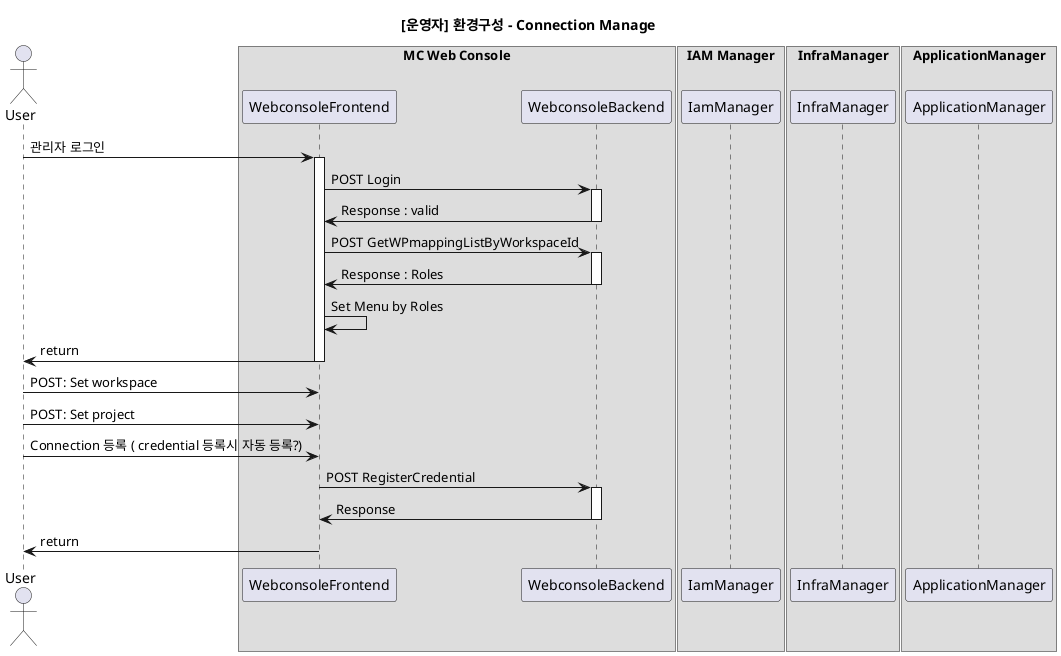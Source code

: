 @startuml

title "[운영자] 환경구성 - Connection Manage"

actor User as EndUser

box "MC Web Console"
participant WebconsoleFrontend
participant WebconsoleBackend
end box

box "IAM Manager"
participant IamManager
end box

box "InfraManager"
participant InfraManager
end box

box "ApplicationManager"
participant ApplicationManager
end box

EndUser     -> WebconsoleFrontend ++: 관리자 로그인
    WebconsoleFrontend -> WebconsoleBackend ++: POST Login
    WebconsoleFrontend  <- WebconsoleBackend --: Response : valid
    WebconsoleFrontend -> WebconsoleBackend ++: POST GetWPmappingListByWorkspaceId
    WebconsoleFrontend  <- WebconsoleBackend --: Response : Roles
    WebconsoleFrontend -> WebconsoleFrontend : Set Menu by Roles
EndUser     <- WebconsoleFrontend --: return 

EndUser     -> WebconsoleFrontend : POST: Set workspace
EndUser     -> WebconsoleFrontend : POST: Set project

EndUser     -> WebconsoleFrontend : Connection 등록 ( credential 등록시 자동 등록?)
    WebconsoleFrontend  -> WebconsoleBackend ++: POST RegisterCredential
    WebconsoleFrontend  <- WebconsoleBackend --: Response

EndUser     <- WebconsoleFrontend --: return 

@enduml
